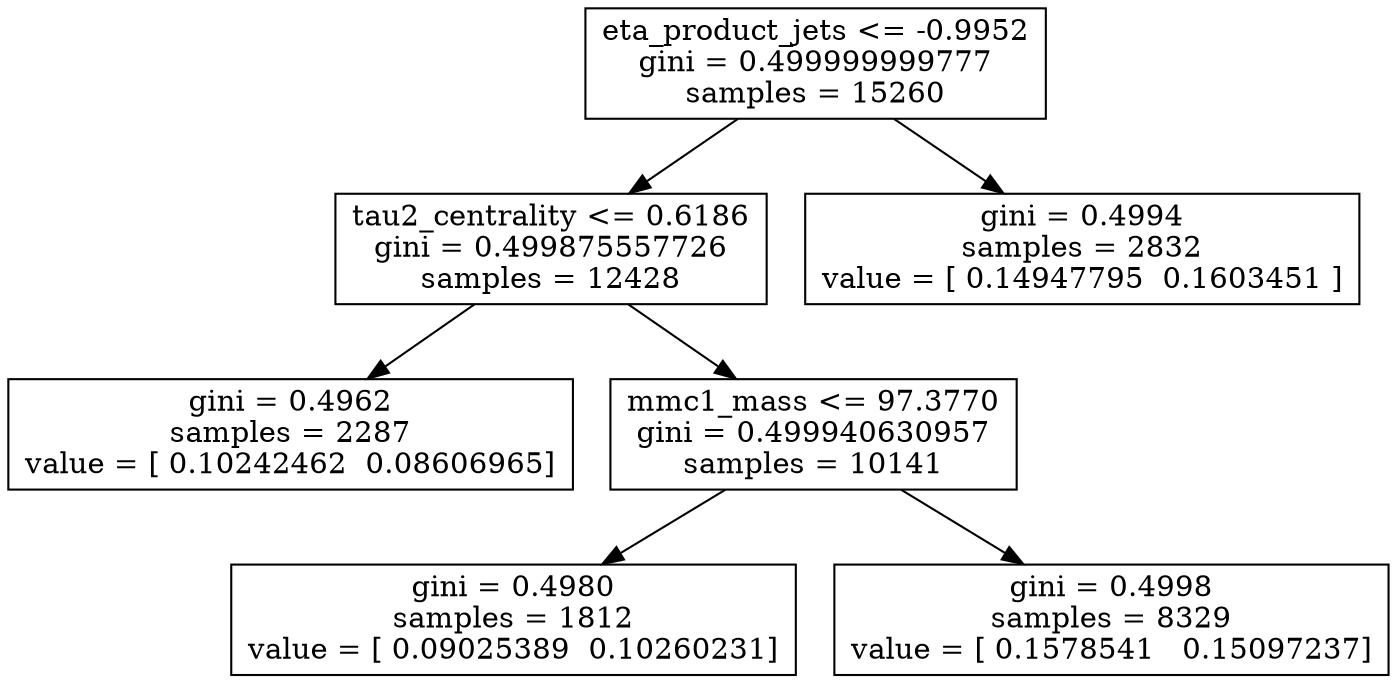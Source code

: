 digraph Tree {
0 [label="eta_product_jets <= -0.9952\ngini = 0.499999999777\nsamples = 15260", shape="box"] ;
1 [label="tau2_centrality <= 0.6186\ngini = 0.499875557726\nsamples = 12428", shape="box"] ;
0 -> 1 ;
2 [label="gini = 0.4962\nsamples = 2287\nvalue = [ 0.10242462  0.08606965]", shape="box"] ;
1 -> 2 ;
3 [label="mmc1_mass <= 97.3770\ngini = 0.499940630957\nsamples = 10141", shape="box"] ;
1 -> 3 ;
4 [label="gini = 0.4980\nsamples = 1812\nvalue = [ 0.09025389  0.10260231]", shape="box"] ;
3 -> 4 ;
5 [label="gini = 0.4998\nsamples = 8329\nvalue = [ 0.1578541   0.15097237]", shape="box"] ;
3 -> 5 ;
6 [label="gini = 0.4994\nsamples = 2832\nvalue = [ 0.14947795  0.1603451 ]", shape="box"] ;
0 -> 6 ;
}